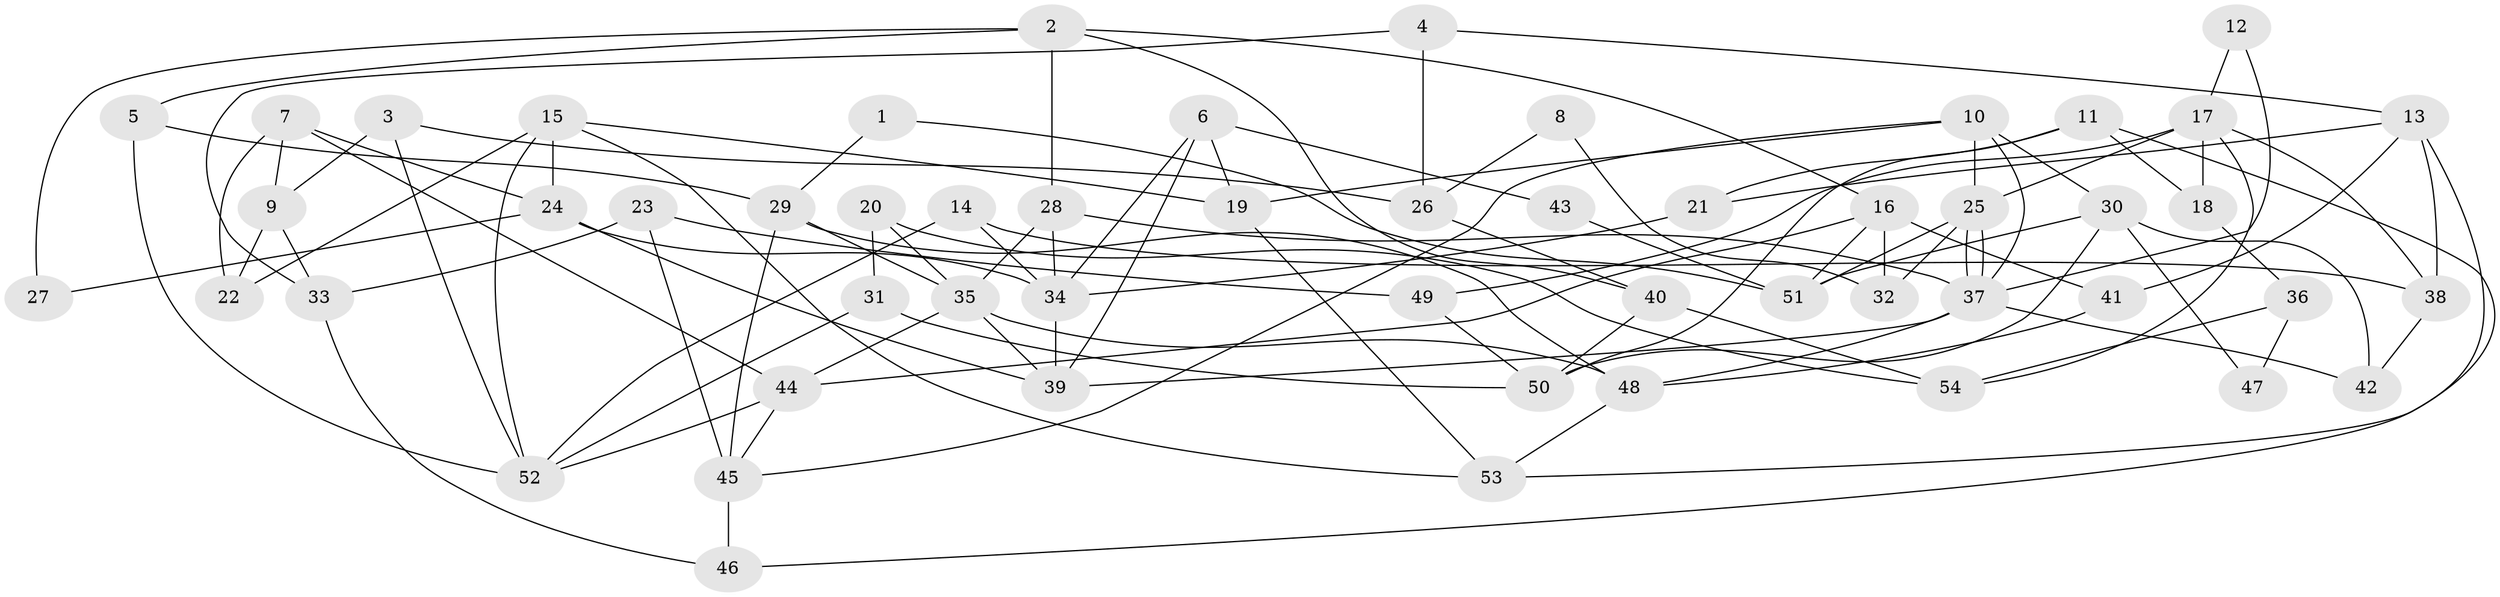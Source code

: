 // Generated by graph-tools (version 1.1) at 2025/02/03/09/25 03:02:08]
// undirected, 54 vertices, 108 edges
graph export_dot {
graph [start="1"]
  node [color=gray90,style=filled];
  1;
  2;
  3;
  4;
  5;
  6;
  7;
  8;
  9;
  10;
  11;
  12;
  13;
  14;
  15;
  16;
  17;
  18;
  19;
  20;
  21;
  22;
  23;
  24;
  25;
  26;
  27;
  28;
  29;
  30;
  31;
  32;
  33;
  34;
  35;
  36;
  37;
  38;
  39;
  40;
  41;
  42;
  43;
  44;
  45;
  46;
  47;
  48;
  49;
  50;
  51;
  52;
  53;
  54;
  1 -- 29;
  1 -- 51;
  2 -- 28;
  2 -- 5;
  2 -- 16;
  2 -- 27;
  2 -- 40;
  3 -- 26;
  3 -- 52;
  3 -- 9;
  4 -- 13;
  4 -- 33;
  4 -- 26;
  5 -- 29;
  5 -- 52;
  6 -- 39;
  6 -- 34;
  6 -- 19;
  6 -- 43;
  7 -- 22;
  7 -- 44;
  7 -- 9;
  7 -- 24;
  8 -- 26;
  8 -- 32;
  9 -- 22;
  9 -- 33;
  10 -- 37;
  10 -- 19;
  10 -- 25;
  10 -- 30;
  10 -- 45;
  11 -- 50;
  11 -- 21;
  11 -- 18;
  11 -- 46;
  12 -- 37;
  12 -- 17;
  13 -- 38;
  13 -- 53;
  13 -- 21;
  13 -- 41;
  14 -- 52;
  14 -- 34;
  14 -- 38;
  15 -- 19;
  15 -- 24;
  15 -- 22;
  15 -- 52;
  15 -- 53;
  16 -- 44;
  16 -- 32;
  16 -- 41;
  16 -- 51;
  17 -- 25;
  17 -- 38;
  17 -- 18;
  17 -- 49;
  17 -- 54;
  18 -- 36;
  19 -- 53;
  20 -- 54;
  20 -- 35;
  20 -- 31;
  21 -- 34;
  23 -- 49;
  23 -- 45;
  23 -- 33;
  24 -- 39;
  24 -- 27;
  24 -- 34;
  25 -- 37;
  25 -- 37;
  25 -- 32;
  25 -- 51;
  26 -- 40;
  28 -- 35;
  28 -- 37;
  28 -- 34;
  29 -- 45;
  29 -- 48;
  29 -- 35;
  30 -- 51;
  30 -- 42;
  30 -- 47;
  30 -- 50;
  31 -- 52;
  31 -- 50;
  33 -- 46;
  34 -- 39;
  35 -- 48;
  35 -- 39;
  35 -- 44;
  36 -- 54;
  36 -- 47;
  37 -- 39;
  37 -- 42;
  37 -- 48;
  38 -- 42;
  40 -- 50;
  40 -- 54;
  41 -- 48;
  43 -- 51;
  44 -- 45;
  44 -- 52;
  45 -- 46;
  48 -- 53;
  49 -- 50;
}
